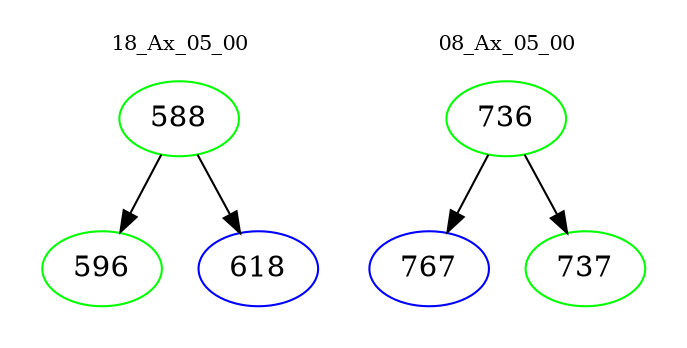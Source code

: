 digraph{
subgraph cluster_0 {
color = white
label = "18_Ax_05_00";
fontsize=10;
T0_588 [label="588", color="green"]
T0_588 -> T0_596 [color="black"]
T0_596 [label="596", color="green"]
T0_588 -> T0_618 [color="black"]
T0_618 [label="618", color="blue"]
}
subgraph cluster_1 {
color = white
label = "08_Ax_05_00";
fontsize=10;
T1_736 [label="736", color="green"]
T1_736 -> T1_767 [color="black"]
T1_767 [label="767", color="blue"]
T1_736 -> T1_737 [color="black"]
T1_737 [label="737", color="green"]
}
}
